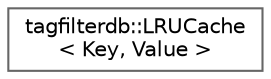 digraph "Graphical Class Hierarchy"
{
 // LATEX_PDF_SIZE
  bgcolor="transparent";
  edge [fontname=Helvetica,fontsize=10,labelfontname=Helvetica,labelfontsize=10];
  node [fontname=Helvetica,fontsize=10,shape=box,height=0.2,width=0.4];
  rankdir="LR";
  Node0 [id="Node000000",label="tagfilterdb::LRUCache\l\< Key, Value \>",height=0.2,width=0.4,color="grey40", fillcolor="white", style="filled",URL="$classtagfilterdb_1_1LRUCache.html",tooltip="A Least Recently Used (LRU) Cache implementation."];
}
